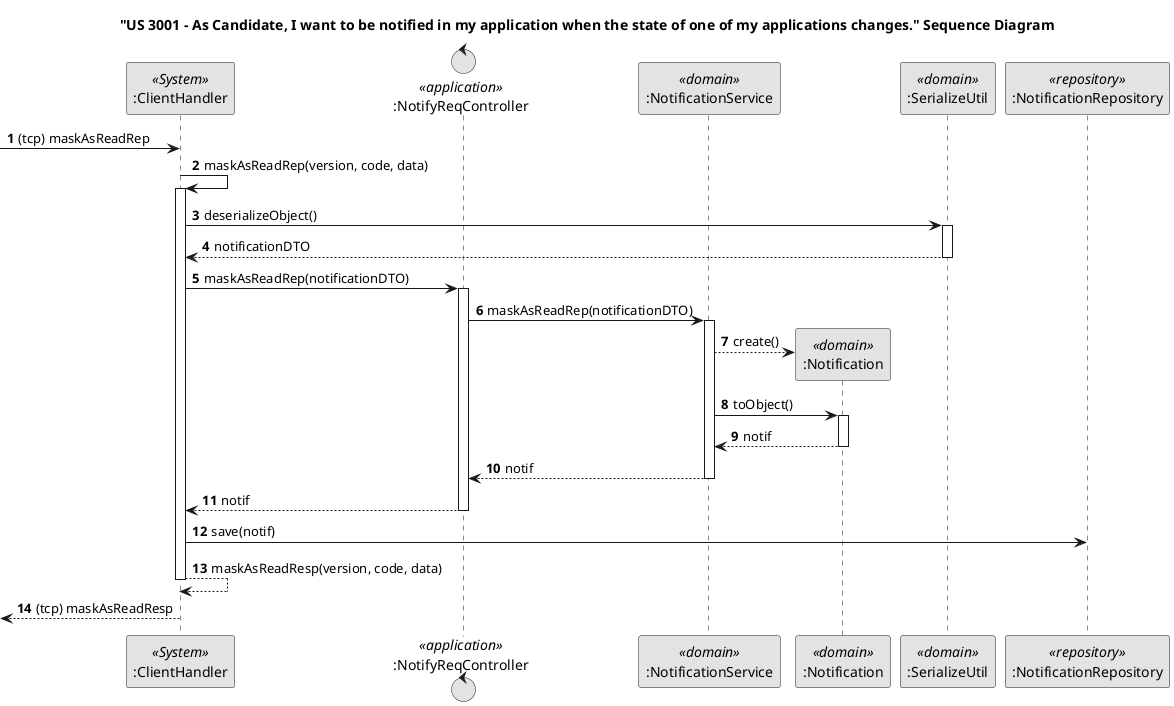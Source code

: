 @startuml
skinparam monochrome true
skinparam packageStyle rectangle
skinparam shadowing false

autonumber

title "US 3001 - As Candidate, I want to be notified in my application when the state of one of my applications changes." Sequence Diagram
'hide footbox



participant ":ClientHandler" as Server <<System>>
control ":NotifyReqController" as CTRL <<application>>
participant ":SerializeUtil" as SerializeUtil <<domain>>

participant ":NotificationService" as Service <<domain>>
participant ":Notification" as DTO <<domain>>
'participant ":JobApplicationRepository" as Repository <<repository>>
participant ":SerializeUtil" as SerializeUtil <<domain>>
participant ":NotificationRepository" as Rep <<repository>>



-> Server : (tcp) maskAsReadRep

 Server->Server : maskAsReadRep(version, code, data)
 activate Server

   Server->SerializeUtil : deserializeObject()

   activate SerializeUtil

   SerializeUtil--> Server : notificationDTO

   deactivate SerializeUtil

 Server->CTRL: maskAsReadRep(notificationDTO)

 activate CTRL

' CTRL->SerializeUtil : authenticatedUser().email()
'
' activate SerializeUtil
'
' SerializeUtil--> CTRL : email
'
' deactivate SerializeUtil

  CTRL->Service : maskAsReadRep(notificationDTO)

  activate Service

'  Service->Repository : findByCandidate(candidate)
'  activate Repository
'
'  Repository--> Service : jobApplicationsList
'
'  deactivate Repository
'
'  loop each jobApplications
'
'  Service-->Repository: getCandidatesNumberForJobOpening(jobOpening)
'
'    activate Repository
'
'    Repository-->Service: numberOfCandidates
'
'    deactivate Repository
'
'  Service-->DTO: create()
'
'    activate DTO
'
'    DTO-->Service: jobApplciationsDTO
'
'    deactivate DTO
'
'
'
'
'  end loop
'
  Service-->DTO**: create()

  Service->DTO : toObject()

    activate DTO



    DTO-->Service: notif

    deactivate DTO

 Service--> CTRL : notif

  deactivate Service

CTRL-->Server: notif

 deactivate CTRL
'
' note right
'  sugestão:
'  1. aplicar typed queries
'  2. "reporting" repositories
' end note

'Server->SerializeUtil: serialize(notificationsDTO)
'
'activate SerializeUtil
'
'SerializeUtil-->Server: maskAsReadResp
'
'deactivate SerializeUtil

Server->Rep : save(notif)

 Server-->Server : maskAsReadResp(version, code, data)

deactivate Server
 <-- Server: (tcp) maskAsReadResp





@enduml